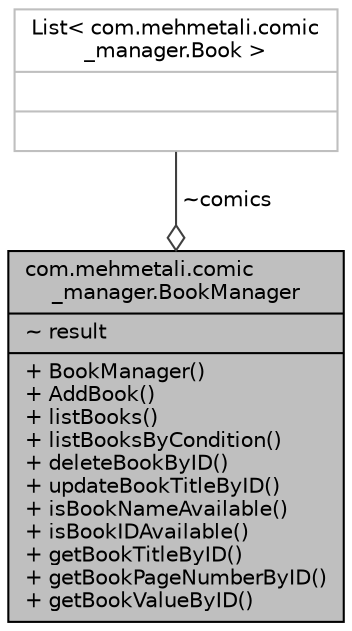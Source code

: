 digraph "com.mehmetali.comic_manager.BookManager"
{
 // LATEX_PDF_SIZE
  edge [fontname="Helvetica",fontsize="10",labelfontname="Helvetica",labelfontsize="10"];
  node [fontname="Helvetica",fontsize="10",shape=record];
  Node1 [label="{com.mehmetali.comic\l_manager.BookManager\n|~ result\l|+ BookManager()\l+ AddBook()\l+ listBooks()\l+ listBooksByCondition()\l+ deleteBookByID()\l+ updateBookTitleByID()\l+ isBookNameAvailable()\l+ isBookIDAvailable()\l+ getBookTitleByID()\l+ getBookPageNumberByID()\l+ getBookValueByID()\l}",height=0.2,width=0.4,color="black", fillcolor="grey75", style="filled", fontcolor="black",tooltip=" "];
  Node2 -> Node1 [color="grey25",fontsize="10",style="solid",label=" ~comics" ,arrowhead="odiamond",fontname="Helvetica"];
  Node2 [label="{List\< com.mehmetali.comic\l_manager.Book \>\n||}",height=0.2,width=0.4,color="grey75", fillcolor="white", style="filled",tooltip=" "];
}
